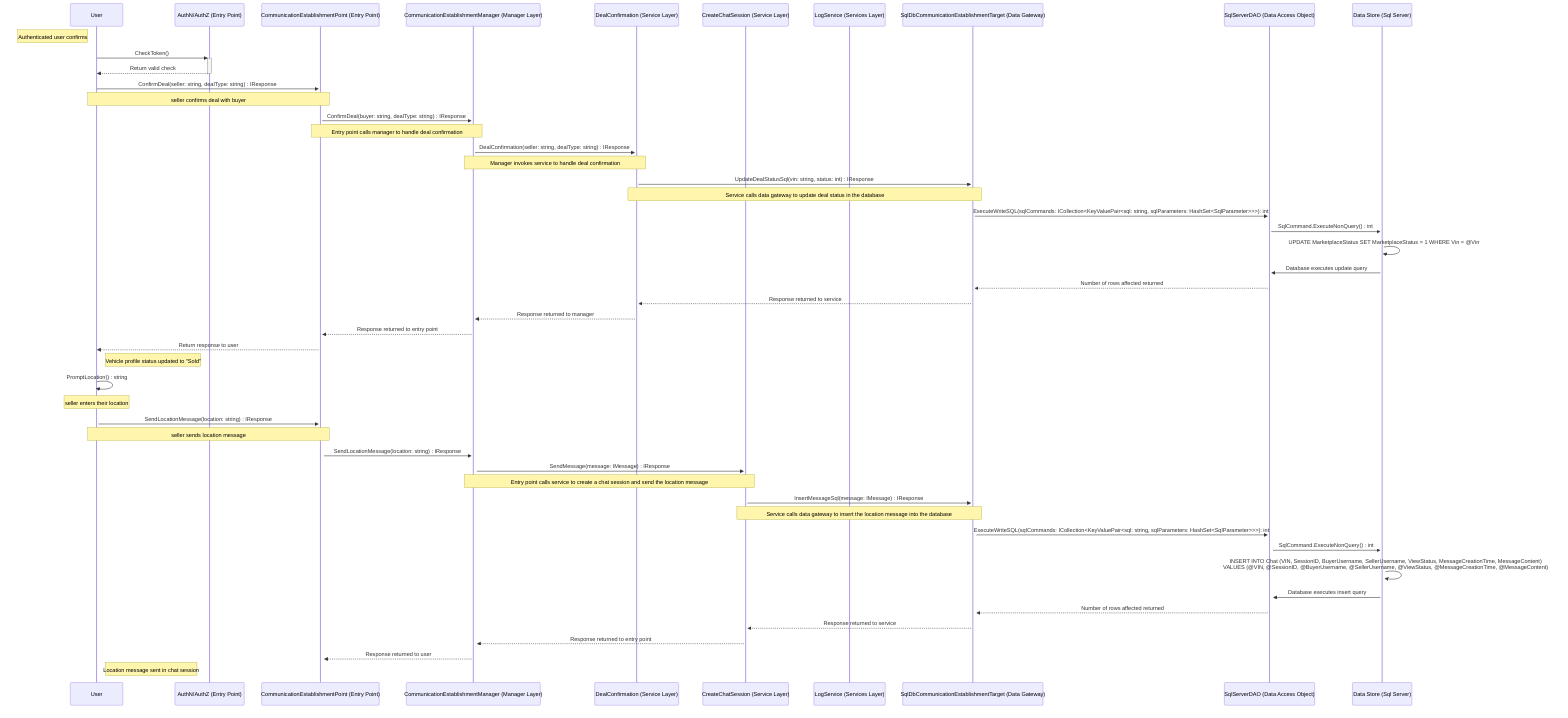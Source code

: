 sequenceDiagram
participant u as User
participant az as AuthN/AuthZ (Entry Point)
participant e as CommunicationEstablishmentPoint (Entry Point)
participant m as CommunicationEstablishmentManager (Manager Layer)
participant s as DealConfirmation (Service Layer)
participant cs as CreateChatSession (Service Layer)
participant ll as LogService (Services Layer)
participant dt as SqlDbCommunicationEstablishmentTarget (Data Gateway)
participant da as SqlServerDAO (Data Access Object)
participant ds as Data Store (Sql Server)

Note left of u: Authenticated user confirms

u->>+az: CheckToken() 
az-->>-u: Return valid check

u->>+e: ConfirmDeal(seller: string, dealType: string) : IResponse
Note over u,e: seller confirms deal with buyer

e->>+m: ConfirmDeal(buyer: string, dealType: string) : IResponse
Note over e,m: Entry point calls manager to handle deal confirmation

m->>+s: DealConfirmation(seller: string, dealType: string) : IResponse
Note over m,s: Manager invokes service to handle deal confirmation

s->>+dt: UpdateDealStatusSql(vin: string, status: int) : IResponse
Note over s,dt: Service calls data gateway to update deal status in the database

dt->>+da: ExecuteWriteSQL(sqlCommands: ICollection<KeyValuePair<sql: string, sqlParameters: HashSet<SqlParameter>>>): int
da->>+ds: SqlCommand.ExecuteNonQuery() : int
ds->>ds: UPDATE MarketplaceStatus SET MarketplaceStatus  = 1 WHERE Vin = @Vin

ds->>da: Database executes update query
da-->>dt: Number of rows affected returned
dt-->>s: Response returned to service
s-->>m: Response returned to manager
m-->>e: Response returned to entry point
e-->>u: Return response to user

Note right of u: Vehicle profile status updated to "Sold"

u->>+u: PromptLocation() : string
Note over u: seller enters their location

u->>+e: SendLocationMessage(location: string) : IResponse
Note over u,e: seller sends location message

e->>+m: SendLocationMessage(location: string) : IResponse
m->>+cs: SendMessage(message: IMessage) : IResponse
Note over m,cs: Entry point calls service to create a chat session and send the location message

cs->>+dt: InsertMessageSql(message: IMessage) : IResponse
Note over cs,dt: Service calls data gateway to insert the location message into the database

dt->>+da: ExecuteWriteSQL(sqlCommands: ICollection<KeyValuePair<sql: string, sqlParameters: HashSet<SqlParameter>>>): int
da->>+ds: SqlCommand.ExecuteNonQuery() : int
ds->>ds: INSERT INTO Chat (VIN, SessionID, BuyerUsername, SellerUsername, ViewStatus, MessageCreationTime, MessageContent) <br> VALUES (@VIN, @SessionID, @BuyerUsername, @SellerUsername, @ViewStatus, @MessageCreationTime, @MessageContent)

ds->>da: Database executes insert query
da-->>dt: Number of rows affected returned
dt-->>cs: Response returned to service
cs-->>m: Response returned to entry point
m-->>e: Response returned to user

Note right of u: Location message sent in chat session